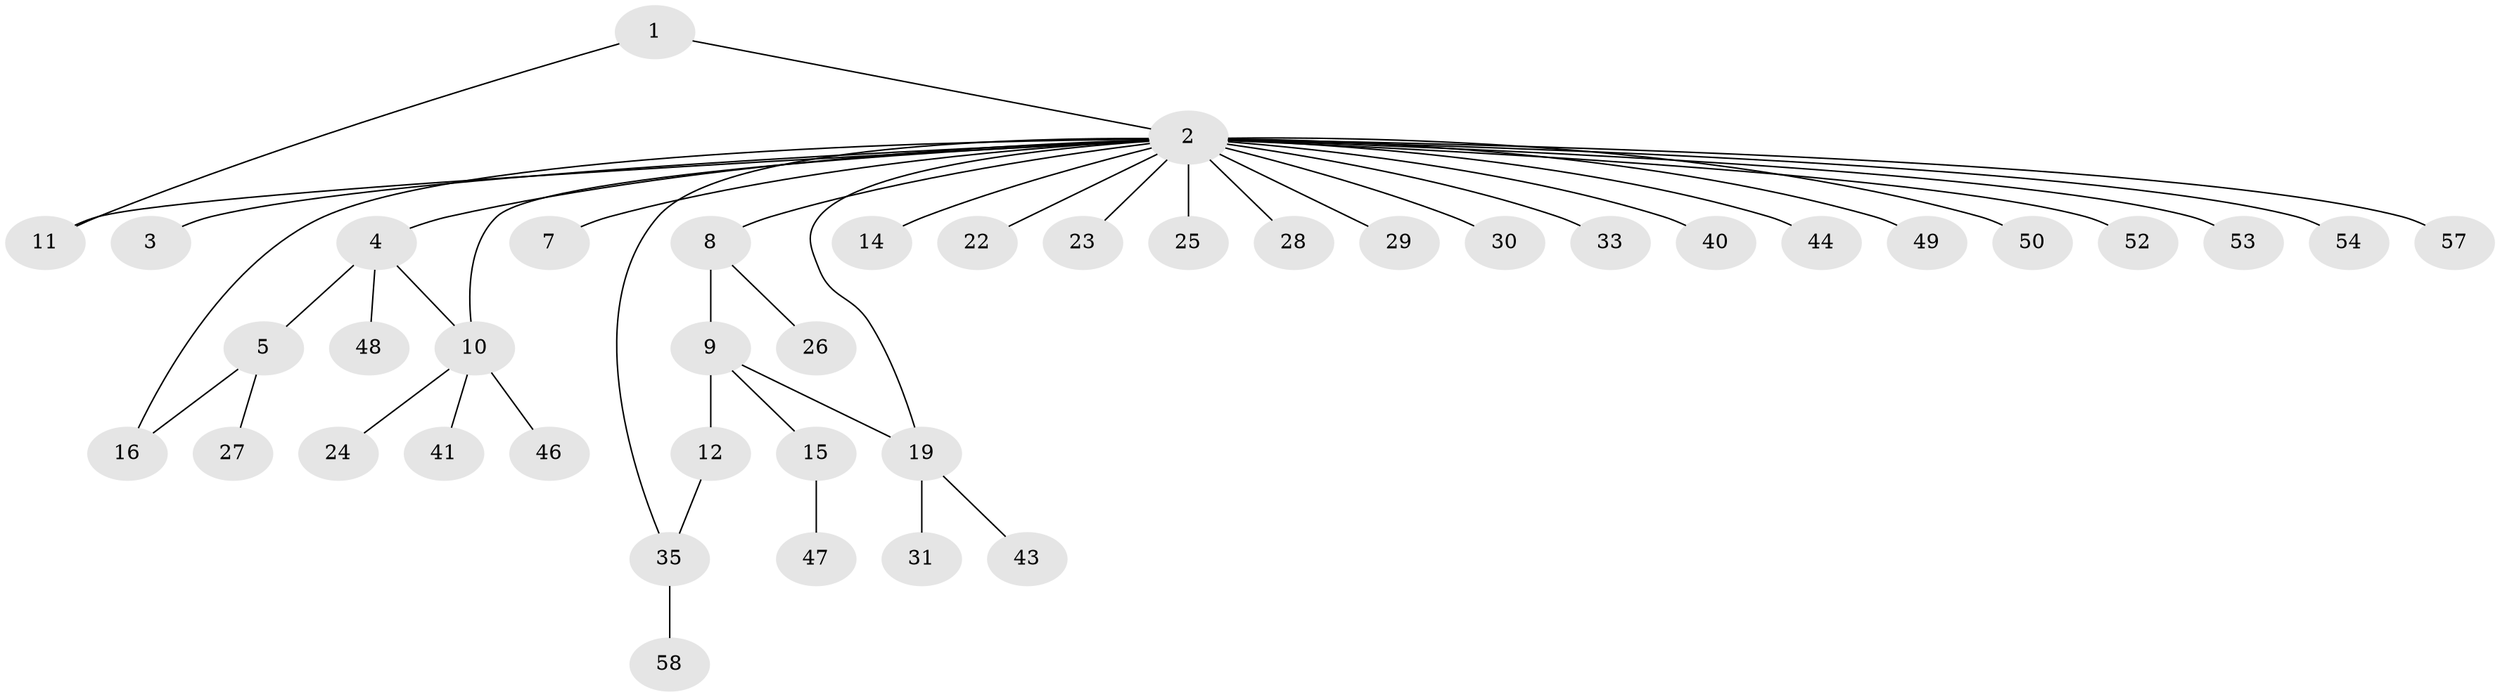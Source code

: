 // Generated by graph-tools (version 1.1) at 2025/23/03/03/25 07:23:49]
// undirected, 41 vertices, 45 edges
graph export_dot {
graph [start="1"]
  node [color=gray90,style=filled];
  1 [super="+20"];
  2 [super="+6"];
  3;
  4 [super="+36"];
  5 [super="+17"];
  7 [super="+42"];
  8 [super="+21"];
  9;
  10 [super="+13"];
  11 [super="+45"];
  12 [super="+34"];
  14;
  15 [super="+39"];
  16 [super="+18"];
  19 [super="+38"];
  22 [super="+51"];
  23 [super="+32"];
  24;
  25;
  26;
  27;
  28;
  29;
  30;
  31 [super="+37"];
  33;
  35 [super="+55"];
  40;
  41;
  43;
  44;
  46;
  47;
  48 [super="+56"];
  49;
  50;
  52;
  53;
  54;
  57;
  58;
  1 -- 2;
  1 -- 11;
  2 -- 3;
  2 -- 4;
  2 -- 7;
  2 -- 10;
  2 -- 11;
  2 -- 14;
  2 -- 16;
  2 -- 22;
  2 -- 23;
  2 -- 25;
  2 -- 28 [weight=2];
  2 -- 30;
  2 -- 33;
  2 -- 35;
  2 -- 40;
  2 -- 44;
  2 -- 49;
  2 -- 50;
  2 -- 53;
  2 -- 8;
  2 -- 19;
  2 -- 52;
  2 -- 54;
  2 -- 57;
  2 -- 29;
  4 -- 5;
  4 -- 10;
  4 -- 48;
  5 -- 16;
  5 -- 27;
  8 -- 9;
  8 -- 26;
  9 -- 12;
  9 -- 15;
  9 -- 19;
  10 -- 24;
  10 -- 41;
  10 -- 46;
  12 -- 35;
  15 -- 47;
  19 -- 31;
  19 -- 43;
  35 -- 58;
}
